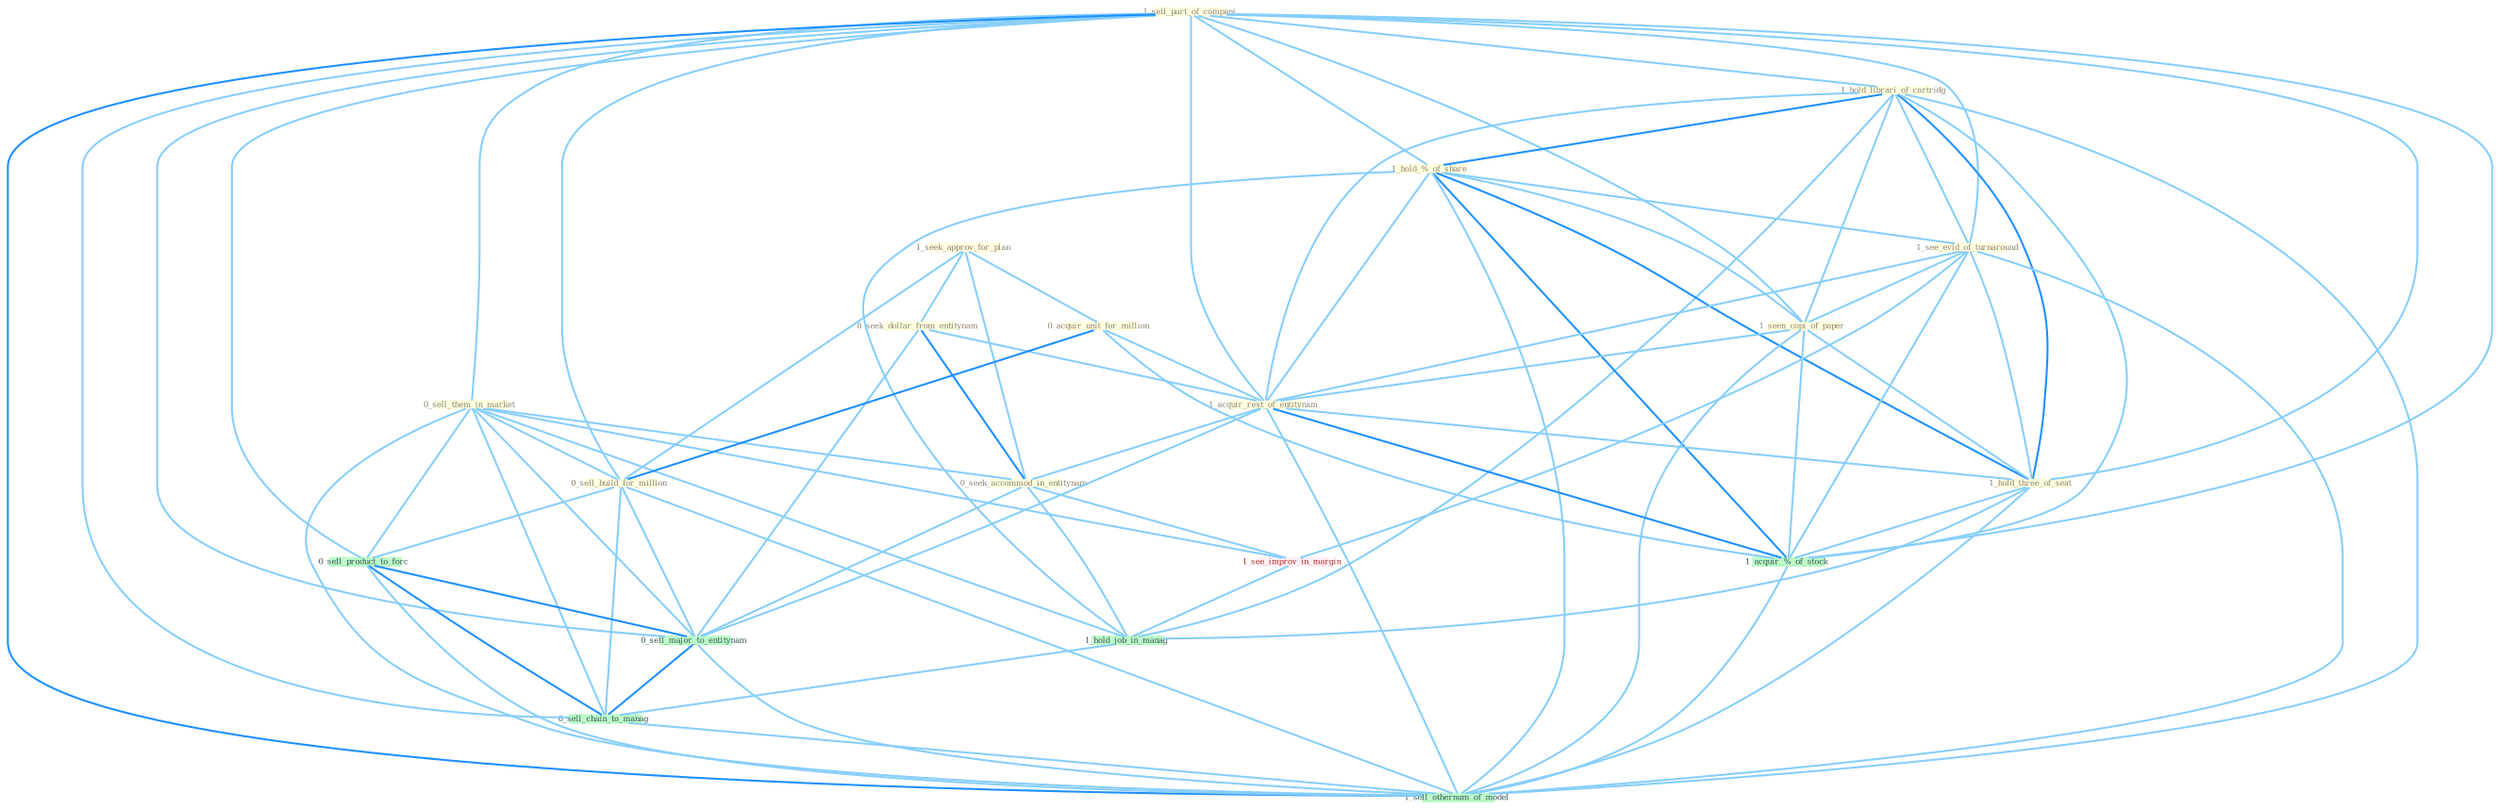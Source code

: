 Graph G{ 
    node
    [shape=polygon,style=filled,width=.5,height=.06,color="#BDFCC9",fixedsize=true,fontsize=4,
    fontcolor="#2f4f4f"];
    {node
    [color="#ffffe0", fontcolor="#8b7d6b"] "1_seek_approv_for_plan " "1_sell_part_of_compani " "1_hold_librari_of_cartridg " "1_hold_%_of_share " "0_sell_them_in_market " "0_seek_dollar_from_entitynam " "0_acquir_unit_for_million " "1_see_evid_of_turnaround " "1_seen_copi_of_paper " "0_sell_build_for_million " "1_acquir_rest_of_entitynam " "1_hold_three_of_seat " "0_seek_accommod_in_entitynam "}
{node [color="#fff0f5", fontcolor="#b22222"] "1_see_improv_in_margin "}
edge [color="#B0E2FF"];

	"1_seek_approv_for_plan " -- "0_seek_dollar_from_entitynam " [w="1", color="#87cefa" ];
	"1_seek_approv_for_plan " -- "0_acquir_unit_for_million " [w="1", color="#87cefa" ];
	"1_seek_approv_for_plan " -- "0_sell_build_for_million " [w="1", color="#87cefa" ];
	"1_seek_approv_for_plan " -- "0_seek_accommod_in_entitynam " [w="1", color="#87cefa" ];
	"1_sell_part_of_compani " -- "1_hold_librari_of_cartridg " [w="1", color="#87cefa" ];
	"1_sell_part_of_compani " -- "1_hold_%_of_share " [w="1", color="#87cefa" ];
	"1_sell_part_of_compani " -- "0_sell_them_in_market " [w="1", color="#87cefa" ];
	"1_sell_part_of_compani " -- "1_see_evid_of_turnaround " [w="1", color="#87cefa" ];
	"1_sell_part_of_compani " -- "1_seen_copi_of_paper " [w="1", color="#87cefa" ];
	"1_sell_part_of_compani " -- "0_sell_build_for_million " [w="1", color="#87cefa" ];
	"1_sell_part_of_compani " -- "1_acquir_rest_of_entitynam " [w="1", color="#87cefa" ];
	"1_sell_part_of_compani " -- "1_hold_three_of_seat " [w="1", color="#87cefa" ];
	"1_sell_part_of_compani " -- "1_acquir_%_of_stock " [w="1", color="#87cefa" ];
	"1_sell_part_of_compani " -- "0_sell_product_to_forc " [w="1", color="#87cefa" ];
	"1_sell_part_of_compani " -- "0_sell_major_to_entitynam " [w="1", color="#87cefa" ];
	"1_sell_part_of_compani " -- "0_sell_chain_to_manag " [w="1", color="#87cefa" ];
	"1_sell_part_of_compani " -- "1_sell_othernum_of_model " [w="2", color="#1e90ff" , len=0.8];
	"1_hold_librari_of_cartridg " -- "1_hold_%_of_share " [w="2", color="#1e90ff" , len=0.8];
	"1_hold_librari_of_cartridg " -- "1_see_evid_of_turnaround " [w="1", color="#87cefa" ];
	"1_hold_librari_of_cartridg " -- "1_seen_copi_of_paper " [w="1", color="#87cefa" ];
	"1_hold_librari_of_cartridg " -- "1_acquir_rest_of_entitynam " [w="1", color="#87cefa" ];
	"1_hold_librari_of_cartridg " -- "1_hold_three_of_seat " [w="2", color="#1e90ff" , len=0.8];
	"1_hold_librari_of_cartridg " -- "1_acquir_%_of_stock " [w="1", color="#87cefa" ];
	"1_hold_librari_of_cartridg " -- "1_hold_job_in_manag " [w="1", color="#87cefa" ];
	"1_hold_librari_of_cartridg " -- "1_sell_othernum_of_model " [w="1", color="#87cefa" ];
	"1_hold_%_of_share " -- "1_see_evid_of_turnaround " [w="1", color="#87cefa" ];
	"1_hold_%_of_share " -- "1_seen_copi_of_paper " [w="1", color="#87cefa" ];
	"1_hold_%_of_share " -- "1_acquir_rest_of_entitynam " [w="1", color="#87cefa" ];
	"1_hold_%_of_share " -- "1_hold_three_of_seat " [w="2", color="#1e90ff" , len=0.8];
	"1_hold_%_of_share " -- "1_acquir_%_of_stock " [w="2", color="#1e90ff" , len=0.8];
	"1_hold_%_of_share " -- "1_hold_job_in_manag " [w="1", color="#87cefa" ];
	"1_hold_%_of_share " -- "1_sell_othernum_of_model " [w="1", color="#87cefa" ];
	"0_sell_them_in_market " -- "0_sell_build_for_million " [w="1", color="#87cefa" ];
	"0_sell_them_in_market " -- "0_seek_accommod_in_entitynam " [w="1", color="#87cefa" ];
	"0_sell_them_in_market " -- "1_see_improv_in_margin " [w="1", color="#87cefa" ];
	"0_sell_them_in_market " -- "1_hold_job_in_manag " [w="1", color="#87cefa" ];
	"0_sell_them_in_market " -- "0_sell_product_to_forc " [w="1", color="#87cefa" ];
	"0_sell_them_in_market " -- "0_sell_major_to_entitynam " [w="1", color="#87cefa" ];
	"0_sell_them_in_market " -- "0_sell_chain_to_manag " [w="1", color="#87cefa" ];
	"0_sell_them_in_market " -- "1_sell_othernum_of_model " [w="1", color="#87cefa" ];
	"0_seek_dollar_from_entitynam " -- "1_acquir_rest_of_entitynam " [w="1", color="#87cefa" ];
	"0_seek_dollar_from_entitynam " -- "0_seek_accommod_in_entitynam " [w="2", color="#1e90ff" , len=0.8];
	"0_seek_dollar_from_entitynam " -- "0_sell_major_to_entitynam " [w="1", color="#87cefa" ];
	"0_acquir_unit_for_million " -- "0_sell_build_for_million " [w="2", color="#1e90ff" , len=0.8];
	"0_acquir_unit_for_million " -- "1_acquir_rest_of_entitynam " [w="1", color="#87cefa" ];
	"0_acquir_unit_for_million " -- "1_acquir_%_of_stock " [w="1", color="#87cefa" ];
	"1_see_evid_of_turnaround " -- "1_seen_copi_of_paper " [w="1", color="#87cefa" ];
	"1_see_evid_of_turnaround " -- "1_acquir_rest_of_entitynam " [w="1", color="#87cefa" ];
	"1_see_evid_of_turnaround " -- "1_hold_three_of_seat " [w="1", color="#87cefa" ];
	"1_see_evid_of_turnaround " -- "1_see_improv_in_margin " [w="1", color="#87cefa" ];
	"1_see_evid_of_turnaround " -- "1_acquir_%_of_stock " [w="1", color="#87cefa" ];
	"1_see_evid_of_turnaround " -- "1_sell_othernum_of_model " [w="1", color="#87cefa" ];
	"1_seen_copi_of_paper " -- "1_acquir_rest_of_entitynam " [w="1", color="#87cefa" ];
	"1_seen_copi_of_paper " -- "1_hold_three_of_seat " [w="1", color="#87cefa" ];
	"1_seen_copi_of_paper " -- "1_acquir_%_of_stock " [w="1", color="#87cefa" ];
	"1_seen_copi_of_paper " -- "1_sell_othernum_of_model " [w="1", color="#87cefa" ];
	"0_sell_build_for_million " -- "0_sell_product_to_forc " [w="1", color="#87cefa" ];
	"0_sell_build_for_million " -- "0_sell_major_to_entitynam " [w="1", color="#87cefa" ];
	"0_sell_build_for_million " -- "0_sell_chain_to_manag " [w="1", color="#87cefa" ];
	"0_sell_build_for_million " -- "1_sell_othernum_of_model " [w="1", color="#87cefa" ];
	"1_acquir_rest_of_entitynam " -- "1_hold_three_of_seat " [w="1", color="#87cefa" ];
	"1_acquir_rest_of_entitynam " -- "0_seek_accommod_in_entitynam " [w="1", color="#87cefa" ];
	"1_acquir_rest_of_entitynam " -- "1_acquir_%_of_stock " [w="2", color="#1e90ff" , len=0.8];
	"1_acquir_rest_of_entitynam " -- "0_sell_major_to_entitynam " [w="1", color="#87cefa" ];
	"1_acquir_rest_of_entitynam " -- "1_sell_othernum_of_model " [w="1", color="#87cefa" ];
	"1_hold_three_of_seat " -- "1_acquir_%_of_stock " [w="1", color="#87cefa" ];
	"1_hold_three_of_seat " -- "1_hold_job_in_manag " [w="1", color="#87cefa" ];
	"1_hold_three_of_seat " -- "1_sell_othernum_of_model " [w="1", color="#87cefa" ];
	"0_seek_accommod_in_entitynam " -- "1_see_improv_in_margin " [w="1", color="#87cefa" ];
	"0_seek_accommod_in_entitynam " -- "1_hold_job_in_manag " [w="1", color="#87cefa" ];
	"0_seek_accommod_in_entitynam " -- "0_sell_major_to_entitynam " [w="1", color="#87cefa" ];
	"1_see_improv_in_margin " -- "1_hold_job_in_manag " [w="1", color="#87cefa" ];
	"1_acquir_%_of_stock " -- "1_sell_othernum_of_model " [w="1", color="#87cefa" ];
	"1_hold_job_in_manag " -- "0_sell_chain_to_manag " [w="1", color="#87cefa" ];
	"0_sell_product_to_forc " -- "0_sell_major_to_entitynam " [w="2", color="#1e90ff" , len=0.8];
	"0_sell_product_to_forc " -- "0_sell_chain_to_manag " [w="2", color="#1e90ff" , len=0.8];
	"0_sell_product_to_forc " -- "1_sell_othernum_of_model " [w="1", color="#87cefa" ];
	"0_sell_major_to_entitynam " -- "0_sell_chain_to_manag " [w="2", color="#1e90ff" , len=0.8];
	"0_sell_major_to_entitynam " -- "1_sell_othernum_of_model " [w="1", color="#87cefa" ];
	"0_sell_chain_to_manag " -- "1_sell_othernum_of_model " [w="1", color="#87cefa" ];
}